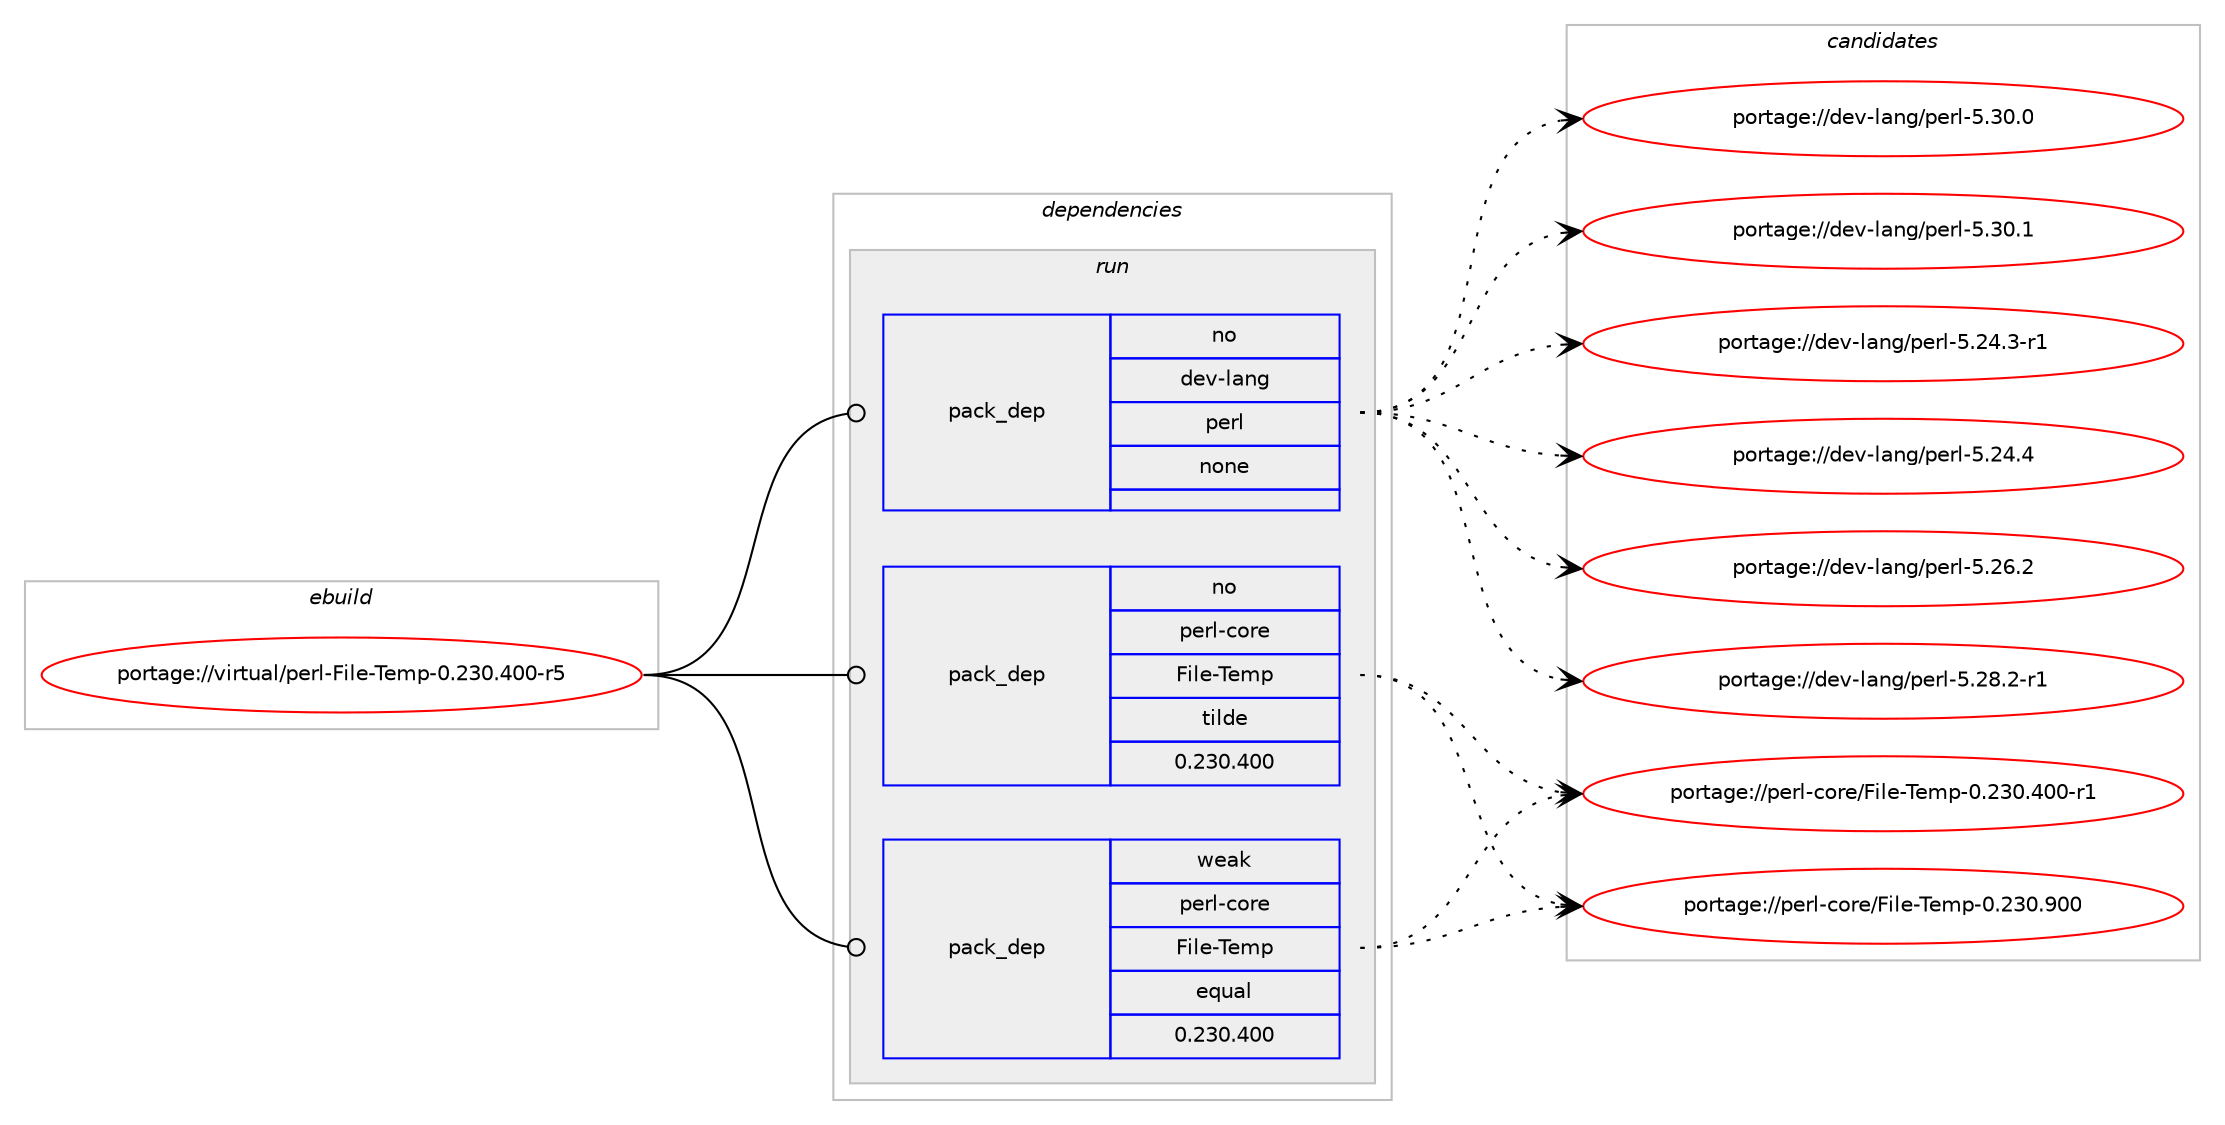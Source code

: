 digraph prolog {

# *************
# Graph options
# *************

newrank=true;
concentrate=true;
compound=true;
graph [rankdir=LR,fontname=Helvetica,fontsize=10,ranksep=1.5];#, ranksep=2.5, nodesep=0.2];
edge  [arrowhead=vee];
node  [fontname=Helvetica,fontsize=10];

# **********
# The ebuild
# **********

subgraph cluster_leftcol {
color=gray;
rank=same;
label=<<i>ebuild</i>>;
id [label="portage://virtual/perl-File-Temp-0.230.400-r5", color=red, width=4, href="../virtual/perl-File-Temp-0.230.400-r5.svg"];
}

# ****************
# The dependencies
# ****************

subgraph cluster_midcol {
color=gray;
label=<<i>dependencies</i>>;
subgraph cluster_compile {
fillcolor="#eeeeee";
style=filled;
label=<<i>compile</i>>;
}
subgraph cluster_compileandrun {
fillcolor="#eeeeee";
style=filled;
label=<<i>compile and run</i>>;
}
subgraph cluster_run {
fillcolor="#eeeeee";
style=filled;
label=<<i>run</i>>;
subgraph pack322236 {
dependency434750 [label=<<TABLE BORDER="0" CELLBORDER="1" CELLSPACING="0" CELLPADDING="4" WIDTH="220"><TR><TD ROWSPAN="6" CELLPADDING="30">pack_dep</TD></TR><TR><TD WIDTH="110">no</TD></TR><TR><TD>dev-lang</TD></TR><TR><TD>perl</TD></TR><TR><TD>none</TD></TR><TR><TD></TD></TR></TABLE>>, shape=none, color=blue];
}
id:e -> dependency434750:w [weight=20,style="solid",arrowhead="odot"];
subgraph pack322237 {
dependency434751 [label=<<TABLE BORDER="0" CELLBORDER="1" CELLSPACING="0" CELLPADDING="4" WIDTH="220"><TR><TD ROWSPAN="6" CELLPADDING="30">pack_dep</TD></TR><TR><TD WIDTH="110">no</TD></TR><TR><TD>perl-core</TD></TR><TR><TD>File-Temp</TD></TR><TR><TD>tilde</TD></TR><TR><TD>0.230.400</TD></TR></TABLE>>, shape=none, color=blue];
}
id:e -> dependency434751:w [weight=20,style="solid",arrowhead="odot"];
subgraph pack322238 {
dependency434752 [label=<<TABLE BORDER="0" CELLBORDER="1" CELLSPACING="0" CELLPADDING="4" WIDTH="220"><TR><TD ROWSPAN="6" CELLPADDING="30">pack_dep</TD></TR><TR><TD WIDTH="110">weak</TD></TR><TR><TD>perl-core</TD></TR><TR><TD>File-Temp</TD></TR><TR><TD>equal</TD></TR><TR><TD>0.230.400</TD></TR></TABLE>>, shape=none, color=blue];
}
id:e -> dependency434752:w [weight=20,style="solid",arrowhead="odot"];
}
}

# **************
# The candidates
# **************

subgraph cluster_choices {
rank=same;
color=gray;
label=<<i>candidates</i>>;

subgraph choice322236 {
color=black;
nodesep=1;
choiceportage100101118451089711010347112101114108455346505246514511449 [label="portage://dev-lang/perl-5.24.3-r1", color=red, width=4,href="../dev-lang/perl-5.24.3-r1.svg"];
choiceportage10010111845108971101034711210111410845534650524652 [label="portage://dev-lang/perl-5.24.4", color=red, width=4,href="../dev-lang/perl-5.24.4.svg"];
choiceportage10010111845108971101034711210111410845534650544650 [label="portage://dev-lang/perl-5.26.2", color=red, width=4,href="../dev-lang/perl-5.26.2.svg"];
choiceportage100101118451089711010347112101114108455346505646504511449 [label="portage://dev-lang/perl-5.28.2-r1", color=red, width=4,href="../dev-lang/perl-5.28.2-r1.svg"];
choiceportage10010111845108971101034711210111410845534651484648 [label="portage://dev-lang/perl-5.30.0", color=red, width=4,href="../dev-lang/perl-5.30.0.svg"];
choiceportage10010111845108971101034711210111410845534651484649 [label="portage://dev-lang/perl-5.30.1", color=red, width=4,href="../dev-lang/perl-5.30.1.svg"];
dependency434750:e -> choiceportage100101118451089711010347112101114108455346505246514511449:w [style=dotted,weight="100"];
dependency434750:e -> choiceportage10010111845108971101034711210111410845534650524652:w [style=dotted,weight="100"];
dependency434750:e -> choiceportage10010111845108971101034711210111410845534650544650:w [style=dotted,weight="100"];
dependency434750:e -> choiceportage100101118451089711010347112101114108455346505646504511449:w [style=dotted,weight="100"];
dependency434750:e -> choiceportage10010111845108971101034711210111410845534651484648:w [style=dotted,weight="100"];
dependency434750:e -> choiceportage10010111845108971101034711210111410845534651484649:w [style=dotted,weight="100"];
}
subgraph choice322237 {
color=black;
nodesep=1;
choiceportage112101114108459911111410147701051081014584101109112454846505148465248484511449 [label="portage://perl-core/File-Temp-0.230.400-r1", color=red, width=4,href="../perl-core/File-Temp-0.230.400-r1.svg"];
choiceportage11210111410845991111141014770105108101458410110911245484650514846574848 [label="portage://perl-core/File-Temp-0.230.900", color=red, width=4,href="../perl-core/File-Temp-0.230.900.svg"];
dependency434751:e -> choiceportage112101114108459911111410147701051081014584101109112454846505148465248484511449:w [style=dotted,weight="100"];
dependency434751:e -> choiceportage11210111410845991111141014770105108101458410110911245484650514846574848:w [style=dotted,weight="100"];
}
subgraph choice322238 {
color=black;
nodesep=1;
choiceportage112101114108459911111410147701051081014584101109112454846505148465248484511449 [label="portage://perl-core/File-Temp-0.230.400-r1", color=red, width=4,href="../perl-core/File-Temp-0.230.400-r1.svg"];
choiceportage11210111410845991111141014770105108101458410110911245484650514846574848 [label="portage://perl-core/File-Temp-0.230.900", color=red, width=4,href="../perl-core/File-Temp-0.230.900.svg"];
dependency434752:e -> choiceportage112101114108459911111410147701051081014584101109112454846505148465248484511449:w [style=dotted,weight="100"];
dependency434752:e -> choiceportage11210111410845991111141014770105108101458410110911245484650514846574848:w [style=dotted,weight="100"];
}
}

}
